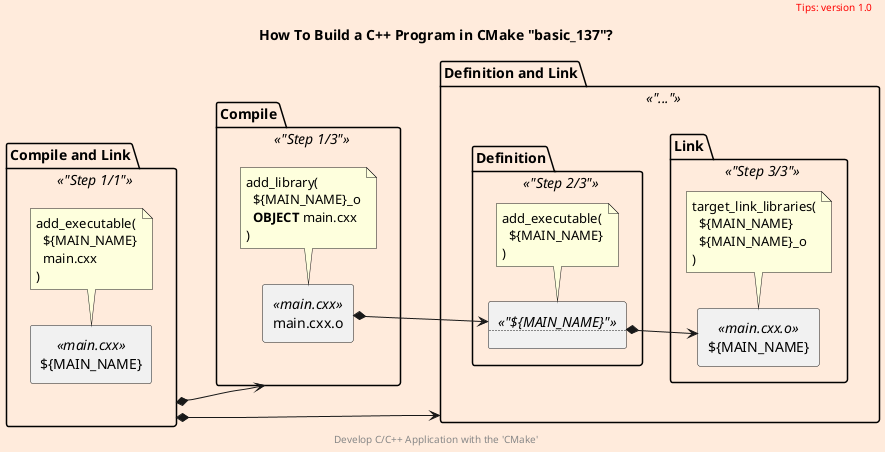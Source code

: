 @startuml what_build
scale 800 width
skinparam backgroundColor #FFEBDC
scale 1

skinparam Folder {
  backgroundColor Olive
  borderColor orange
}

left to right direction
package "Compile and Link" <<"Step 1/1">> as compile_and_link {
  rectangle "${MAIN_NAME}" <<main.cxx>> as main_exe
  note bottom of main_exe
    add_executable(
      ${MAIN_NAME}
      main.cxx
    )
  endnote
}

package "Compile" <<"Step 1/3">> as compile {
  rectangle "main.cxx.o" <<main.cxx>> as main_cxx
  note bottom of main_cxx
    add_library(
      ${MAIN_NAME}_o
      **OBJECT** main.cxx
    )
  endnote
}
package "Definition and Link" <<"...">> as definition_and_link {
  package "Definition" <<"Step 2/3">> as definition {
    rectangle ".." <<"${MAIN_NAME}">> as main
    note bottom of main
      add_executable(
        ${MAIN_NAME}
      )
    endnote
  }
  package "Link" <<"Step 3/3">> as link {
    rectangle "${MAIN_NAME}" <<main.cxx.o>> as main_cxx_o
    note bottom of main_cxx_o
      target_link_libraries(
        ${MAIN_NAME}
        ${MAIN_NAME}_o
      )
    endnote
  }
}

main_cxx *--> main
main *--> main_cxx_o

compile_and_link *--> compile
compile_and_link *--> definition_and_link



title
How To Build a C++ Program in CMake "basic_137"?
end title

header
  <font color=red>Tips: version 1.0</font>
endheader

center footer Develop C/C++ Application with the 'CMake'

@enduml